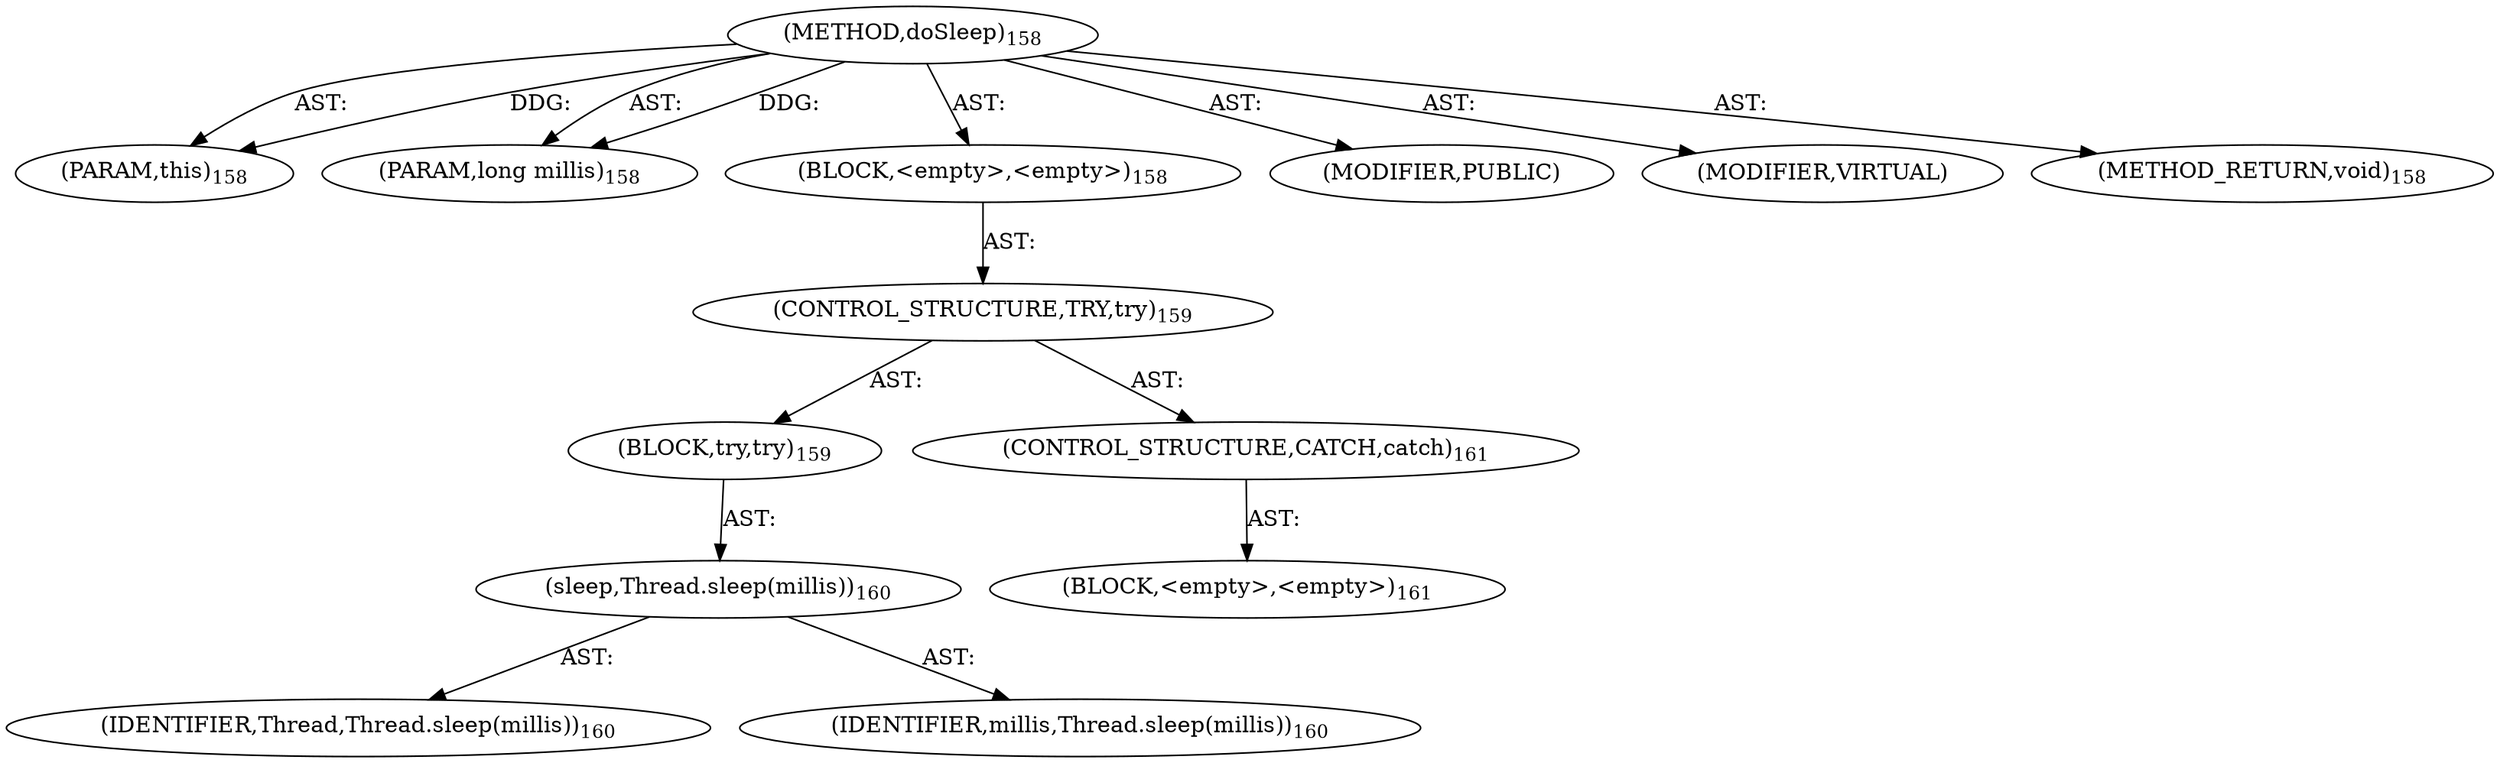 digraph "doSleep" {  
"111669149701" [label = <(METHOD,doSleep)<SUB>158</SUB>> ]
"115964117004" [label = <(PARAM,this)<SUB>158</SUB>> ]
"115964117005" [label = <(PARAM,long millis)<SUB>158</SUB>> ]
"25769803781" [label = <(BLOCK,&lt;empty&gt;,&lt;empty&gt;)<SUB>158</SUB>> ]
"47244640256" [label = <(CONTROL_STRUCTURE,TRY,try)<SUB>159</SUB>> ]
"25769803782" [label = <(BLOCK,try,try)<SUB>159</SUB>> ]
"30064771090" [label = <(sleep,Thread.sleep(millis))<SUB>160</SUB>> ]
"68719476756" [label = <(IDENTIFIER,Thread,Thread.sleep(millis))<SUB>160</SUB>> ]
"68719476757" [label = <(IDENTIFIER,millis,Thread.sleep(millis))<SUB>160</SUB>> ]
"47244640257" [label = <(CONTROL_STRUCTURE,CATCH,catch)<SUB>161</SUB>> ]
"25769803783" [label = <(BLOCK,&lt;empty&gt;,&lt;empty&gt;)<SUB>161</SUB>> ]
"133143986191" [label = <(MODIFIER,PUBLIC)> ]
"133143986192" [label = <(MODIFIER,VIRTUAL)> ]
"128849018885" [label = <(METHOD_RETURN,void)<SUB>158</SUB>> ]
  "111669149701" -> "115964117004"  [ label = "AST: "] 
  "111669149701" -> "115964117005"  [ label = "AST: "] 
  "111669149701" -> "25769803781"  [ label = "AST: "] 
  "111669149701" -> "133143986191"  [ label = "AST: "] 
  "111669149701" -> "133143986192"  [ label = "AST: "] 
  "111669149701" -> "128849018885"  [ label = "AST: "] 
  "25769803781" -> "47244640256"  [ label = "AST: "] 
  "47244640256" -> "25769803782"  [ label = "AST: "] 
  "47244640256" -> "47244640257"  [ label = "AST: "] 
  "25769803782" -> "30064771090"  [ label = "AST: "] 
  "30064771090" -> "68719476756"  [ label = "AST: "] 
  "30064771090" -> "68719476757"  [ label = "AST: "] 
  "47244640257" -> "25769803783"  [ label = "AST: "] 
  "111669149701" -> "115964117004"  [ label = "DDG: "] 
  "111669149701" -> "115964117005"  [ label = "DDG: "] 
}
